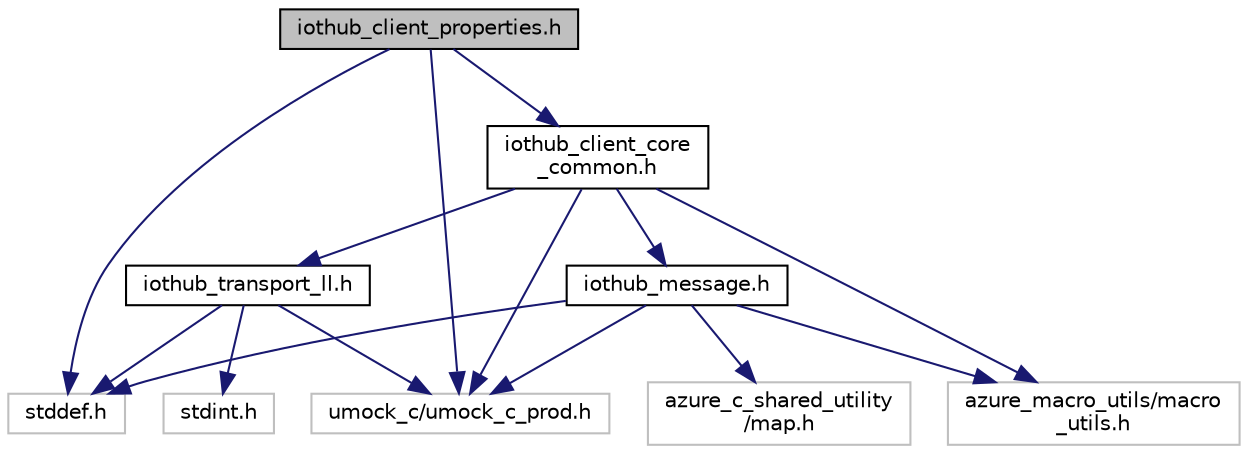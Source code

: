 digraph "iothub_client_properties.h"
{
 // LATEX_PDF_SIZE
  edge [fontname="Helvetica",fontsize="10",labelfontname="Helvetica",labelfontsize="10"];
  node [fontname="Helvetica",fontsize="10",shape=record];
  Node1 [label="iothub_client_properties.h",height=0.2,width=0.4,color="black", fillcolor="grey75", style="filled", fontcolor="black",tooltip="APIs that serialize and deserialize properties modeled with DTDLv2."];
  Node1 -> Node2 [color="midnightblue",fontsize="10",style="solid",fontname="Helvetica"];
  Node2 [label="umock_c/umock_c_prod.h",height=0.2,width=0.4,color="grey75", fillcolor="white", style="filled",tooltip=" "];
  Node1 -> Node3 [color="midnightblue",fontsize="10",style="solid",fontname="Helvetica"];
  Node3 [label="stddef.h",height=0.2,width=0.4,color="grey75", fillcolor="white", style="filled",tooltip=" "];
  Node1 -> Node4 [color="midnightblue",fontsize="10",style="solid",fontname="Helvetica"];
  Node4 [label="iothub_client_core\l_common.h",height=0.2,width=0.4,color="black", fillcolor="white", style="filled",URL="$iothub__client__core__common_8h.html",tooltip="Shared enums, structures, and callback functions for IoT Hub client."];
  Node4 -> Node5 [color="midnightblue",fontsize="10",style="solid",fontname="Helvetica"];
  Node5 [label="azure_macro_utils/macro\l_utils.h",height=0.2,width=0.4,color="grey75", fillcolor="white", style="filled",tooltip=" "];
  Node4 -> Node2 [color="midnightblue",fontsize="10",style="solid",fontname="Helvetica"];
  Node4 -> Node6 [color="midnightblue",fontsize="10",style="solid",fontname="Helvetica"];
  Node6 [label="iothub_transport_ll.h",height=0.2,width=0.4,color="black", fillcolor="white", style="filled",URL="$iothub__transport__ll_8h_source.html",tooltip=" "];
  Node6 -> Node3 [color="midnightblue",fontsize="10",style="solid",fontname="Helvetica"];
  Node6 -> Node7 [color="midnightblue",fontsize="10",style="solid",fontname="Helvetica"];
  Node7 [label="stdint.h",height=0.2,width=0.4,color="grey75", fillcolor="white", style="filled",tooltip=" "];
  Node6 -> Node2 [color="midnightblue",fontsize="10",style="solid",fontname="Helvetica"];
  Node4 -> Node8 [color="midnightblue",fontsize="10",style="solid",fontname="Helvetica"];
  Node8 [label="iothub_message.h",height=0.2,width=0.4,color="black", fillcolor="white", style="filled",URL="$iothub__message_8h.html",tooltip="The IoTHub_Message component encapsulates one message that can be transferred by an IoT hub client."];
  Node8 -> Node5 [color="midnightblue",fontsize="10",style="solid",fontname="Helvetica"];
  Node8 -> Node9 [color="midnightblue",fontsize="10",style="solid",fontname="Helvetica"];
  Node9 [label="azure_c_shared_utility\l/map.h",height=0.2,width=0.4,color="grey75", fillcolor="white", style="filled",tooltip=" "];
  Node8 -> Node2 [color="midnightblue",fontsize="10",style="solid",fontname="Helvetica"];
  Node8 -> Node3 [color="midnightblue",fontsize="10",style="solid",fontname="Helvetica"];
}
